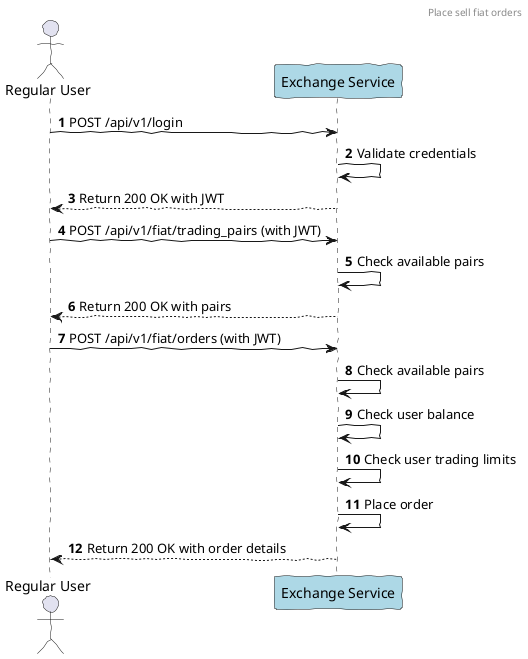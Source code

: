 @startuml
'https://plantuml.com/sequence-diagram

skinparam handwritten true
autonumber

header "Place sell fiat orders"

actor "Regular User" as Alice
participant "Exchange Service" as Service #lightblue

' Request JWT
Alice -> Service: POST /api/v1/login
Service -> Service: Validate credentials
Alice <-- Service: Return 200 OK with JWT

' Check available pairs
Alice -> Service: POST /api/v1/fiat/trading_pairs (with JWT)
Service -> Service: Check available pairs
Alice <-- Service: Return 200 OK with pairs

' Place sell order
Alice -> Service: POST /api/v1/fiat/orders (with JWT)

Service -> Service: Check available pairs
Service -> Service: Check user balance
Service -> Service: Check user trading limits
Service -> Service: Place order

Alice <-- Service: Return 200 OK with order details

@enduml
